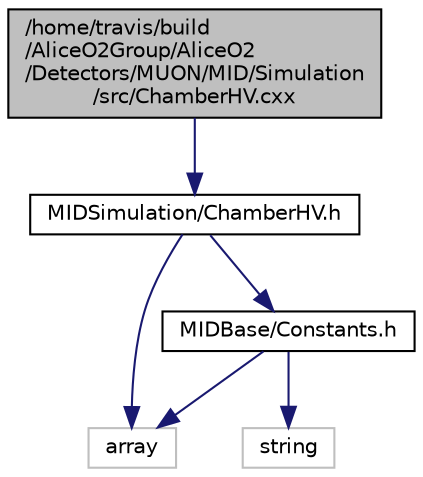 digraph "/home/travis/build/AliceO2Group/AliceO2/Detectors/MUON/MID/Simulation/src/ChamberHV.cxx"
{
 // INTERACTIVE_SVG=YES
  bgcolor="transparent";
  edge [fontname="Helvetica",fontsize="10",labelfontname="Helvetica",labelfontsize="10"];
  node [fontname="Helvetica",fontsize="10",shape=record];
  Node1 [label="/home/travis/build\l/AliceO2Group/AliceO2\l/Detectors/MUON/MID/Simulation\l/src/ChamberHV.cxx",height=0.2,width=0.4,color="black", fillcolor="grey75", style="filled" fontcolor="black"];
  Node1 -> Node2 [color="midnightblue",fontsize="10",style="solid",fontname="Helvetica"];
  Node2 [label="MIDSimulation/ChamberHV.h",height=0.2,width=0.4,color="black",URL="$d8/d82/ChamberHV_8h.html",tooltip="HV values for MID RPCs. "];
  Node2 -> Node3 [color="midnightblue",fontsize="10",style="solid",fontname="Helvetica"];
  Node3 [label="array",height=0.2,width=0.4,color="grey75"];
  Node2 -> Node4 [color="midnightblue",fontsize="10",style="solid",fontname="Helvetica"];
  Node4 [label="MIDBase/Constants.h",height=0.2,width=0.4,color="black",URL="$dd/df0/Detectors_2MUON_2MID_2Base_2include_2MIDBase_2Constants_8h.html",tooltip="Useful constants for MID. "];
  Node4 -> Node3 [color="midnightblue",fontsize="10",style="solid",fontname="Helvetica"];
  Node4 -> Node5 [color="midnightblue",fontsize="10",style="solid",fontname="Helvetica"];
  Node5 [label="string",height=0.2,width=0.4,color="grey75"];
}
